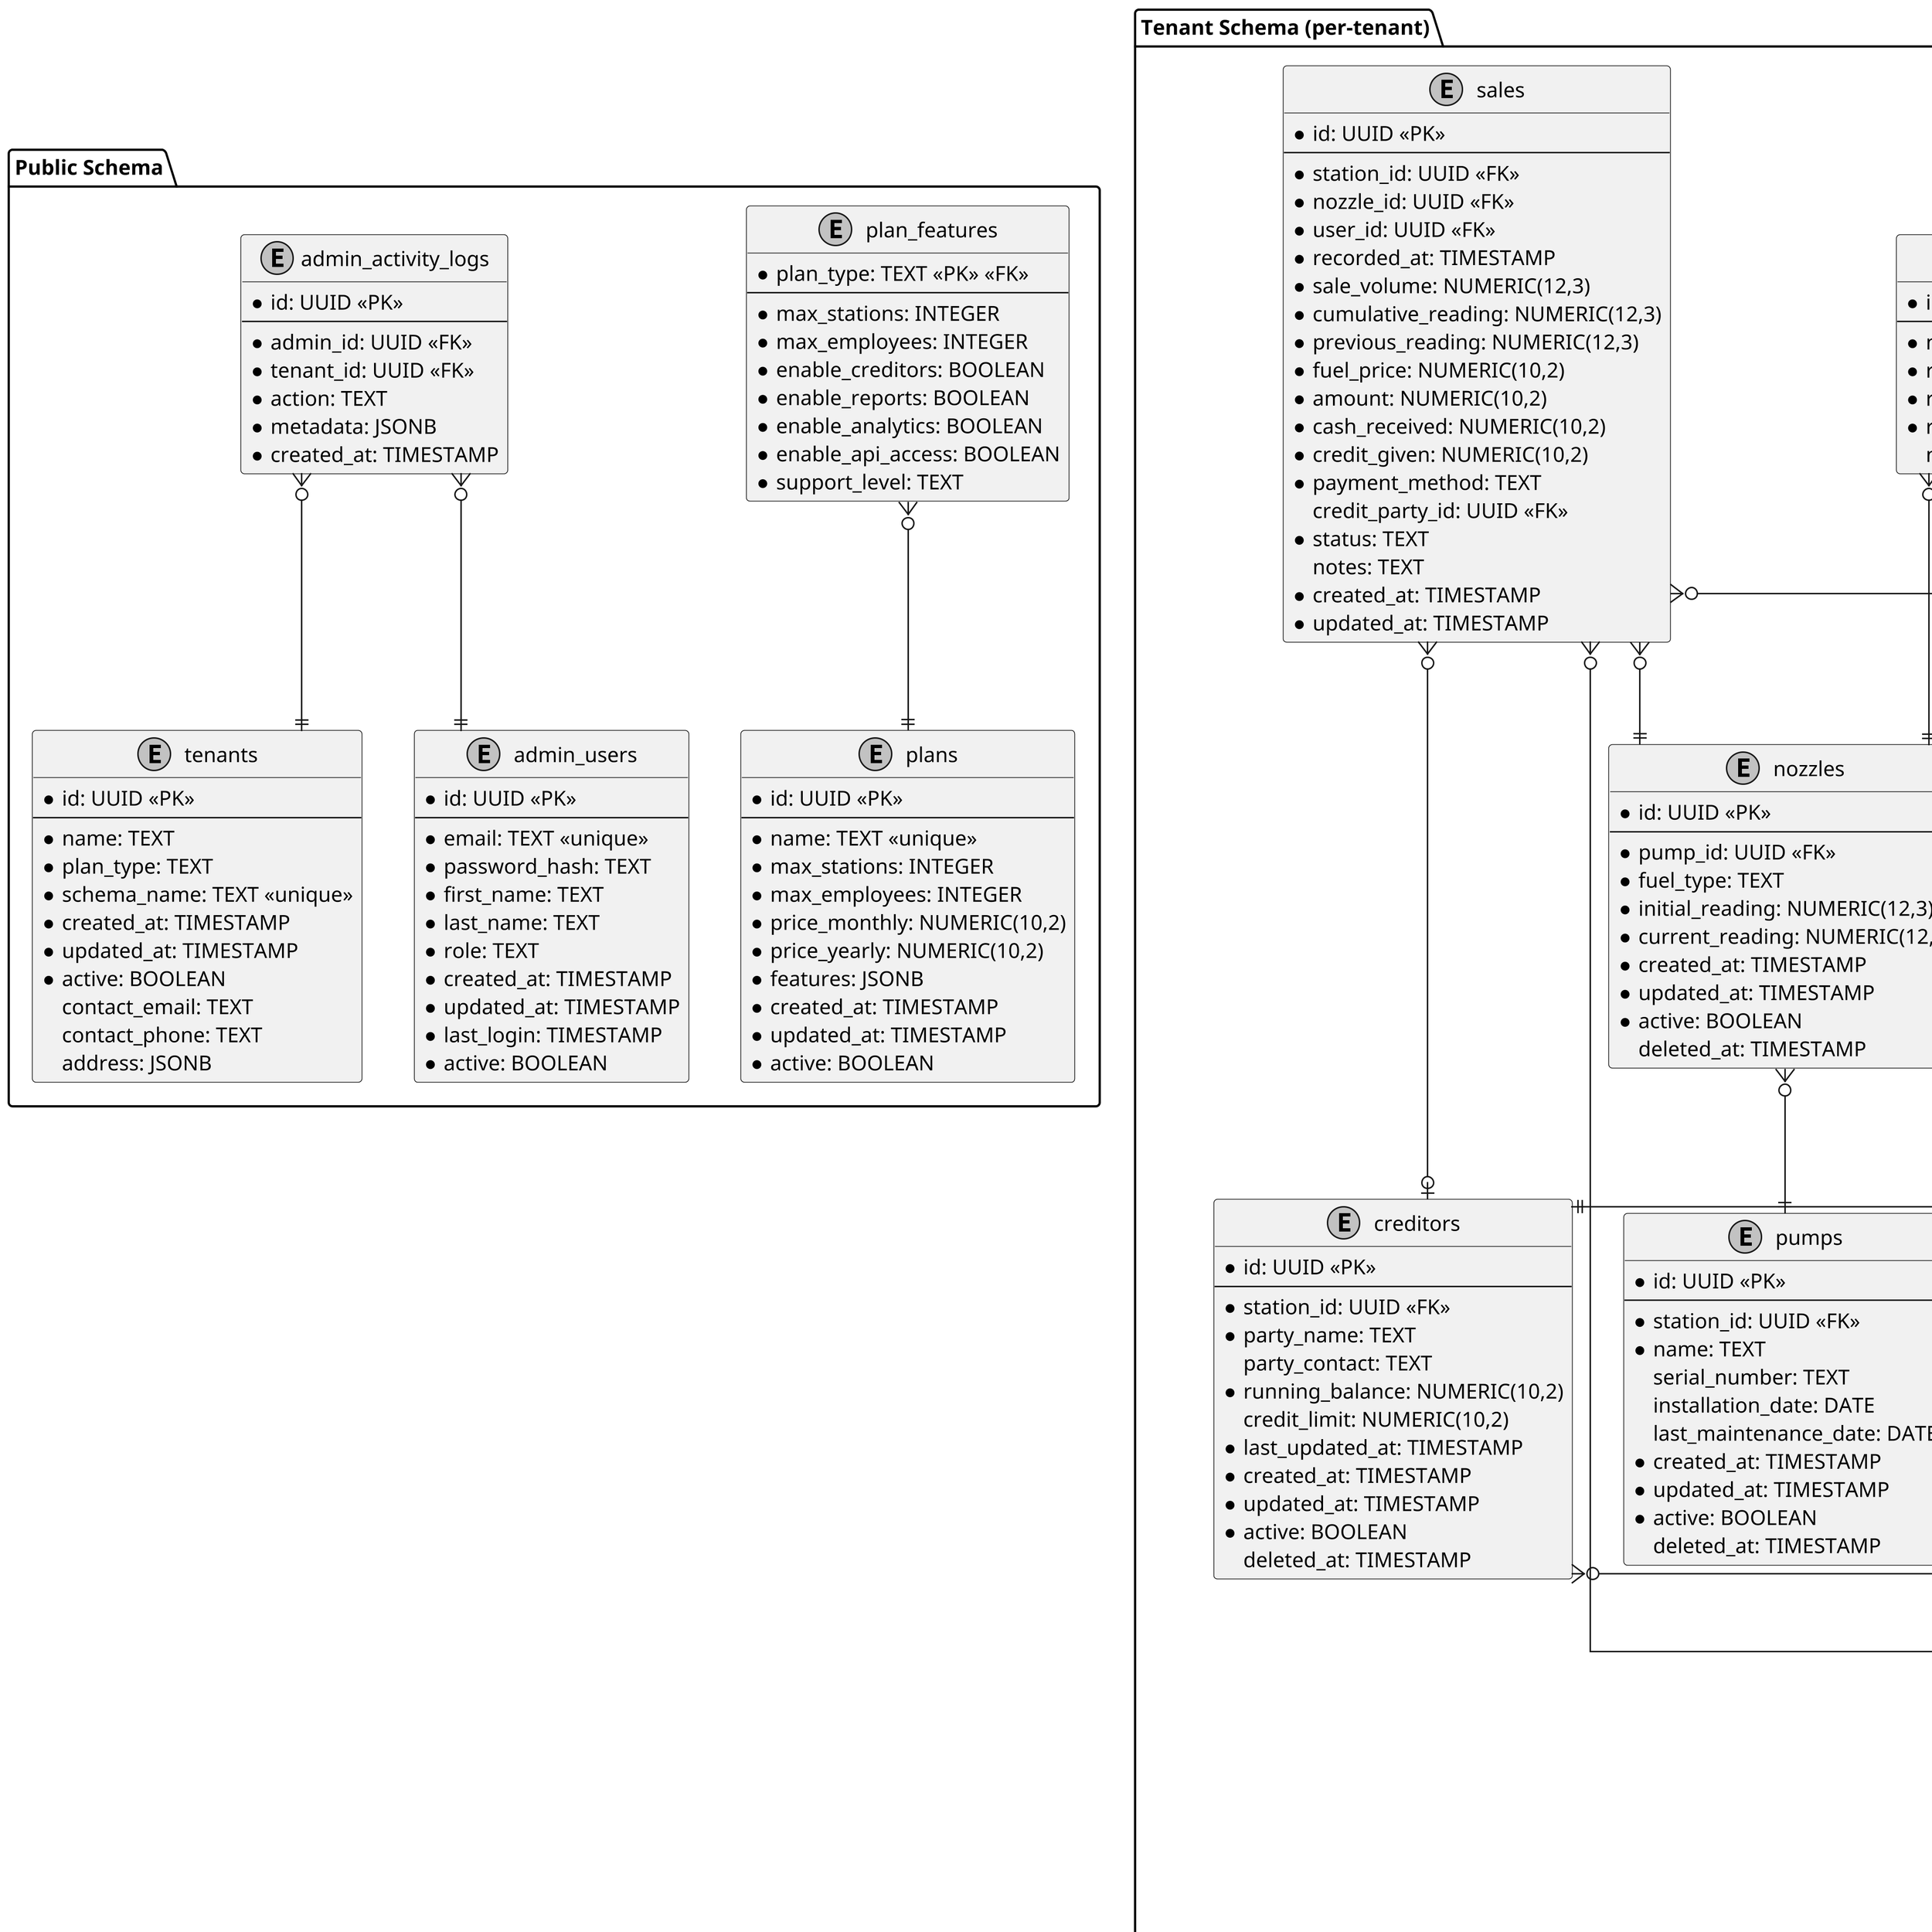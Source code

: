 @startuml FuelSync Hub Database Schema

' Styling
skinparam linetype ortho
skinparam monochrome true
skinparam shadowing false
skinparam defaultFontName Arial
skinparam dpi 300

' Public schema
package "Public Schema" {
  entity "tenants" {
    * id: UUID <<PK>>
    --
    * name: TEXT
    * plan_type: TEXT
    * schema_name: TEXT <<unique>>
    * created_at: TIMESTAMP
    * updated_at: TIMESTAMP
    * active: BOOLEAN
    contact_email: TEXT
    contact_phone: TEXT
    address: JSONB
  }

  entity "plans" {
    * id: UUID <<PK>>
    --
    * name: TEXT <<unique>>
    * max_stations: INTEGER
    * max_employees: INTEGER
    * price_monthly: NUMERIC(10,2)
    * price_yearly: NUMERIC(10,2)
    * features: JSONB
    * created_at: TIMESTAMP
    * updated_at: TIMESTAMP
    * active: BOOLEAN
  }

  entity "plan_features" {
    * plan_type: TEXT <<PK>> <<FK>>
    --
    * max_stations: INTEGER
    * max_employees: INTEGER
    * enable_creditors: BOOLEAN
    * enable_reports: BOOLEAN
    * enable_analytics: BOOLEAN
    * enable_api_access: BOOLEAN
    * support_level: TEXT
  }

  entity "admin_users" {
    * id: UUID <<PK>>
    --
    * email: TEXT <<unique>>
    * password_hash: TEXT
    * first_name: TEXT
    * last_name: TEXT
    * role: TEXT
    * created_at: TIMESTAMP
    * updated_at: TIMESTAMP
    * last_login: TIMESTAMP
    * active: BOOLEAN
  }

  entity "admin_activity_logs" {
    * id: UUID <<PK>>
    --
    * admin_id: UUID <<FK>>
    * tenant_id: UUID <<FK>>
    * action: TEXT
    * metadata: JSONB
    * created_at: TIMESTAMP
  }
}

' Tenant schema
package "Tenant Schema (per-tenant)" {
  entity "users" {
    * id: UUID <<PK>>
    --
    * email: TEXT <<unique>>
    * password_hash: TEXT
    * role: TEXT
    * first_name: TEXT
    * last_name: TEXT
    phone: TEXT
    * created_at: TIMESTAMP
    * updated_at: TIMESTAMP
    last_login: TIMESTAMP
    * active: BOOLEAN
    deleted_at: TIMESTAMP
  }

  entity "user_sessions" {
    * id: UUID <<PK>>
    --
    * user_id: UUID <<FK>>
    * login_time: TIMESTAMP
    logout_time: TIMESTAMP
    ip_address: TEXT
    user_agent: TEXT
    device_info: JSONB
  }

  entity "activity_logs" {
    * id: UUID <<PK>>
    --
    * user_id: UUID <<FK>>
    * action: TEXT
    * entity_type: TEXT
    * entity_id: UUID
    * metadata: JSONB
    * created_at: TIMESTAMP
  }

  entity "tenant_settings" {
    * id: UUID <<PK>>
    --
    timezone: TEXT
    currency: TEXT
    date_format: TEXT
    theme: TEXT
    branding: JSONB
    invoice_footer: TEXT
    tax_rate: NUMERIC(5,2)
    * created_at: TIMESTAMP
    * updated_at: TIMESTAMP
  }

  entity "subscription" {
    * id: UUID <<PK>>
    --
    * plan_id: TEXT
    * subscribed_at: TIMESTAMP
    expires_at: TIMESTAMP
    is_trial: BOOLEAN
    auto_renew: BOOLEAN
    payment_method: TEXT
    payment_details: JSONB
    * status: TEXT
    * created_at: TIMESTAMP
    * updated_at: TIMESTAMP
  }

  entity "stations" {
    * id: UUID <<PK>>
    --
    * name: TEXT
    address: TEXT
    city: TEXT
    state: TEXT
    zip: TEXT
    contact_phone: TEXT
    location: JSONB
    operating_hours: JSONB
    * created_at: TIMESTAMP
    * updated_at: TIMESTAMP
    * active: BOOLEAN
    deleted_at: TIMESTAMP
  }

  entity "user_stations" {
    * id: UUID <<PK>>
    --
    * user_id: UUID <<FK>>
    * station_id: UUID <<FK>>
    role: TEXT
    * created_at: TIMESTAMP
    * updated_at: TIMESTAMP
    * active: BOOLEAN
  }

  entity "pumps" {
    * id: UUID <<PK>>
    --
    * station_id: UUID <<FK>>
    * name: TEXT
    serial_number: TEXT
    installation_date: DATE
    last_maintenance_date: DATE
    * created_at: TIMESTAMP
    * updated_at: TIMESTAMP
    * active: BOOLEAN
    deleted_at: TIMESTAMP
  }

  entity "nozzles" {
    * id: UUID <<PK>>
    --
    * pump_id: UUID <<FK>>
    * fuel_type: TEXT
    * initial_reading: NUMERIC(12,3)
    * current_reading: NUMERIC(12,3)
    * created_at: TIMESTAMP
    * updated_at: TIMESTAMP
    * active: BOOLEAN
    deleted_at: TIMESTAMP
  }

  entity "nozzle_readings" {
    * id: UUID <<PK>>
    --
    * nozzle_id: UUID <<FK>>
    * reading: NUMERIC(12,3)
    * recorded_at: TIMESTAMP
    * recorded_by: UUID <<FK>>
    notes: TEXT
  }

  entity "fuel_prices" {
    * id: UUID <<PK>>
    --
    * station_id: UUID <<FK>>
    * fuel_type: TEXT
    * price_per_unit: NUMERIC(10,2)
    * effective_from: TIMESTAMP
    effective_to: TIMESTAMP
    * created_by: UUID <<FK>>
    * created_at: TIMESTAMP
    * updated_at: TIMESTAMP
  }

  entity "creditors" {
    * id: UUID <<PK>>
    --
    * station_id: UUID <<FK>>
    * party_name: TEXT
    party_contact: TEXT
    * running_balance: NUMERIC(10,2)
    credit_limit: NUMERIC(10,2)
    * last_updated_at: TIMESTAMP
    * created_at: TIMESTAMP
    * updated_at: TIMESTAMP
    * active: BOOLEAN
    deleted_at: TIMESTAMP
  }

  entity "sales" {
    * id: UUID <<PK>>
    --
    * station_id: UUID <<FK>>
    * nozzle_id: UUID <<FK>>
    * user_id: UUID <<FK>>
    * recorded_at: TIMESTAMP
    * sale_volume: NUMERIC(12,3)
    * cumulative_reading: NUMERIC(12,3)
    * previous_reading: NUMERIC(12,3)
    * fuel_price: NUMERIC(10,2)
    * amount: NUMERIC(10,2)
    * cash_received: NUMERIC(10,2)
    * credit_given: NUMERIC(10,2)
    * payment_method: TEXT
    credit_party_id: UUID <<FK>>
    * status: TEXT
    notes: TEXT
    * created_at: TIMESTAMP
    * updated_at: TIMESTAMP
  }

  entity "credit_payments" {
    * id: UUID <<PK>>
    --
    * creditor_id: UUID <<FK>>
    * amount: NUMERIC(10,2)
    * paid_at: TIMESTAMP
    * payment_method: TEXT
    * received_by: UUID <<FK>>
    notes: TEXT
    * created_at: TIMESTAMP
    * updated_at: TIMESTAMP
  }

  entity "day_reconciliations" {
    * id: UUID <<PK>>
    --
    * station_id: UUID <<FK>>
    * date: DATE
    * total_sales: NUMERIC(12,2)
    * cash_total: NUMERIC(12,2)
    * credit_total: NUMERIC(12,2)
    * card_total: NUMERIC(12,2)
    * upi_total: NUMERIC(12,2)
    * finalized: BOOLEAN
    * created_by: UUID <<FK>>
    notes: TEXT
    * created_at: TIMESTAMP
    * updated_at: TIMESTAMP
  }

  entity "fuel_inventory" {
    * id: UUID <<PK>>
    --
    * station_id: UUID <<FK>>
    * fuel_type: TEXT
    * current_volume: NUMERIC(12,3)
    * capacity: NUMERIC(12,3)
    * last_updated_at: TIMESTAMP
    * created_at: TIMESTAMP
    * updated_at: TIMESTAMP
  }

  entity "fuel_deliveries" {
    * id: UUID <<PK>>
    --
    * station_id: UUID <<FK>>
    * fuel_type: TEXT
    * volume: NUMERIC(12,3)
    * price_per_unit: NUMERIC(10,2)
    * total_amount: NUMERIC(12,2)
    * delivery_date: TIMESTAMP
    supplier: TEXT
    invoice_number: TEXT
    * received_by: UUID <<FK>>
    notes: TEXT
    * created_at: TIMESTAMP
    * updated_at: TIMESTAMP
  }
}

' Relationships
plan_features }o--|| plans
admin_activity_logs }o--|| admin_users
admin_activity_logs }o--|| tenants

user_sessions }o--|| users
activity_logs }o--|| users
user_stations }o--|| users
user_stations }o--|| stations
pumps }o--|| stations
nozzles }o--|| pumps
nozzle_readings }o--|| nozzles
nozzle_readings }o--|| users
fuel_prices }o--|| stations
fuel_prices }o--|| users
creditors }o--|| stations
sales }o--|| stations
sales }o--|| nozzles
sales }o--|| users
sales }o--o| creditors
credit_payments }o--|| creditors
credit_payments }o--|| users
day_reconciliations }o--|| stations
day_reconciliations }o--|| users
fuel_inventory }o--|| stations
fuel_deliveries }o--|| stations
fuel_deliveries }o--|| users

@enduml
